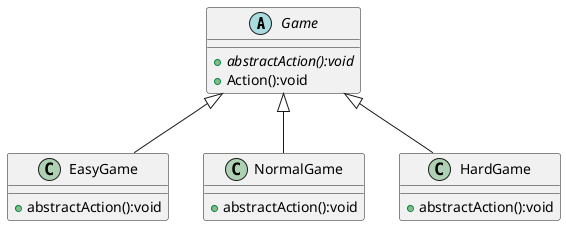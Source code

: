 @startuml
'https://plantuml.com/class-diagram
abstract class Game
{
+{abstract}abstractAction():void
+Action():void
}
class EasyGame
{
+abstractAction():void
}
class NormalGame
{
+abstractAction():void
}
class HardGame
{
+abstractAction():void
}
Game<|--EasyGame
Game<|--NormalGame
Game<|--HardGame
@enduml